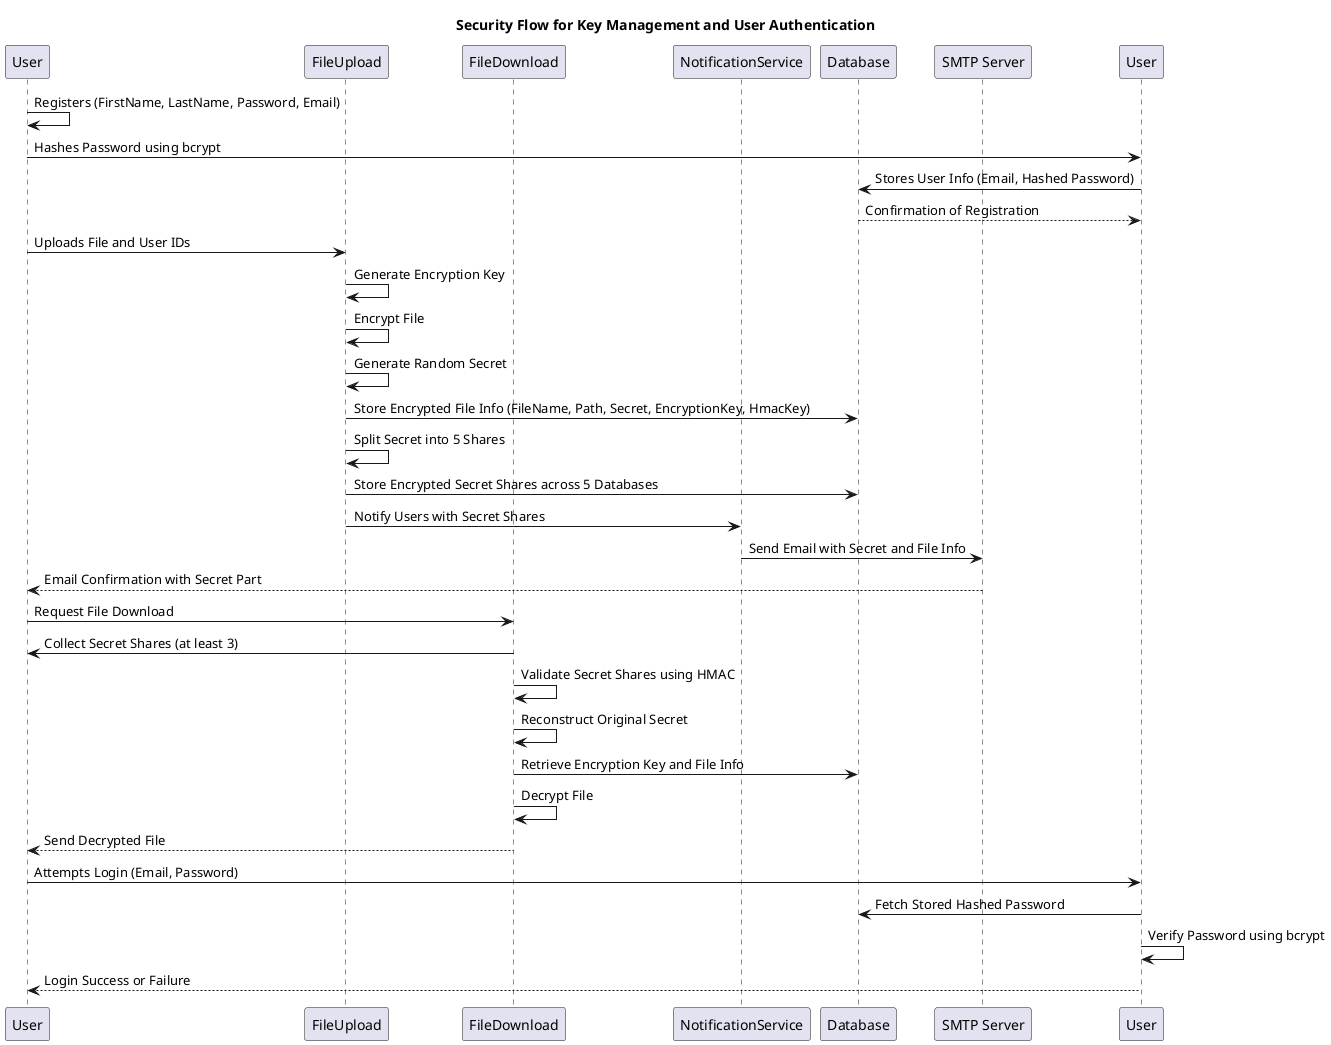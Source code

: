 @startuml
title Security Flow for Key Management and User Authentication

participant "User" as U
participant "FileUpload" as FU
participant "FileDownload" as FD
participant "NotificationService" as NS
participant "Database" as DB
participant "SMTP Server" as SMTP

' User Registration Process
U -> U: Registers (FirstName, LastName, Password, Email)
U -> User: Hashes Password using bcrypt
User -> DB: Stores User Info (Email, Hashed Password)
User <-- DB: Confirmation of Registration

' File Upload Process
U -> FU: Uploads File and User IDs
FU -> FU: Generate Encryption Key
FU -> FU: Encrypt File
FU -> FU: Generate Random Secret
FU -> DB: Store Encrypted File Info (FileName, Path, Secret, EncryptionKey, HmacKey)
FU -> FU: Split Secret into 5 Shares
FU -> DB: Store Encrypted Secret Shares across 5 Databases
FU -> NS: Notify Users with Secret Shares
NS -> SMTP: Send Email with Secret and File Info
SMTP --> U: Email Confirmation with Secret Part

' File Download Process
U -> FD: Request File Download
FD -> U: Collect Secret Shares (at least 3)
FD -> FD: Validate Secret Shares using HMAC
FD -> FD: Reconstruct Original Secret
FD -> DB: Retrieve Encryption Key and File Info
FD -> FD: Decrypt File
FD --> U: Send Decrypted File

' User Login Process
U -> User: Attempts Login (Email, Password)
User -> DB: Fetch Stored Hashed Password
User -> User: Verify Password using bcrypt
User --> U: Login Success or Failure

@enduml
